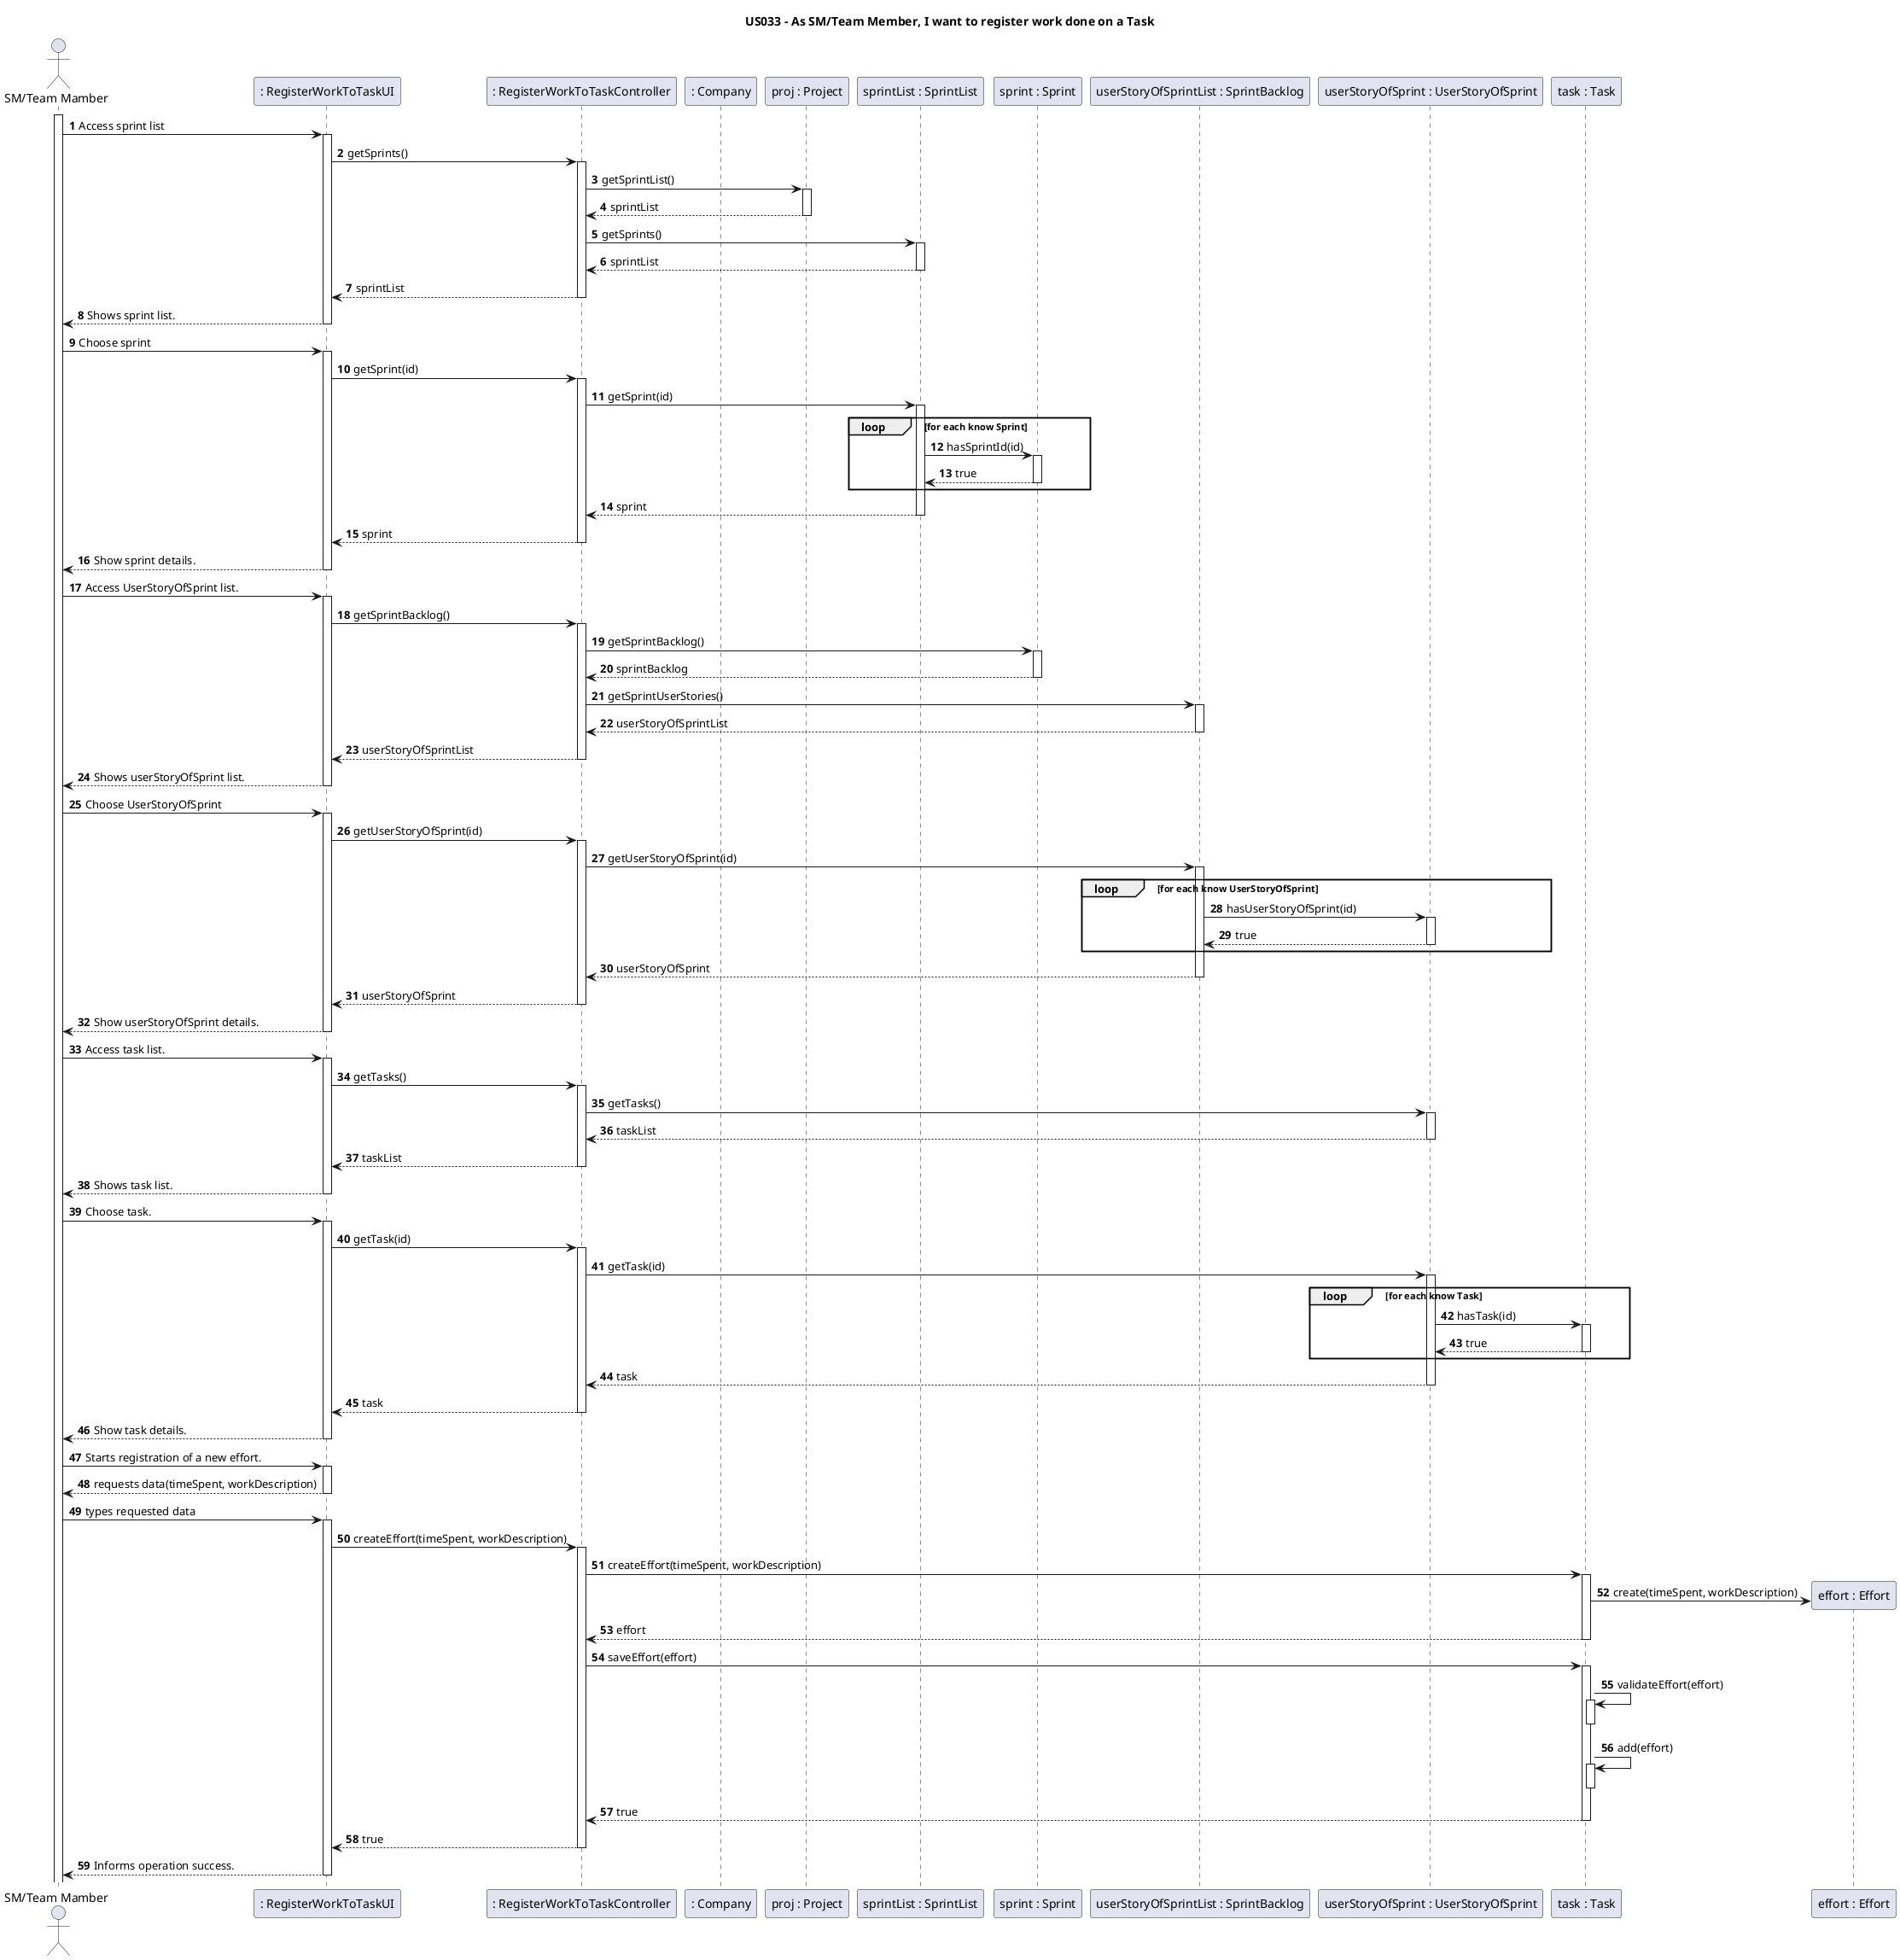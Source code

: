 @startuml
'https://plantuml.com/sequence-diagram

title US033 - As SM/Team Member, I want to register work done on a Task

autoactivate on
autonumber

actor "SM/Team Mamber" as User
participant ": RegisterWorkToTaskUI" as Ui
participant ": RegisterWorkToTaskController" as Ctrl
participant ": Company" as company
participant "proj : Project" as project
participant "sprintList : SprintList" as sprintList
participant "sprint : Sprint" as sprint
participant "userStoryOfSprintList : SprintBacklog" as usSprintList
participant "userStoryOfSprint : UserStoryOfSprint" as usSprint
participant "task : Task" as task
participant "effort : Effort" as effort


activate User

User -> Ui: Access sprint list
Ui -> Ctrl: getSprints()
Ctrl-> project : getSprintList()
project --> Ctrl : sprintList
Ctrl ->sprintList : getSprints()
sprintList -->Ctrl : sprintList
Ctrl --> Ui: sprintList
Ui -->User : Shows sprint list.

User -> Ui: Choose sprint
Ui -> Ctrl: getSprint(id)
Ctrl->sprintList : getSprint(id)
loop for each know Sprint
sprintList->sprint : hasSprintId(id)
sprint--> sprintList: true
end
sprintList-->Ctrl: sprint
Ctrl-->Ui : sprint
Ui-->User : Show sprint details.

User -> Ui: Access UserStoryOfSprint list.
Ui -> Ctrl: getSprintBacklog()
Ctrl-> sprint : getSprintBacklog()
sprint--> Ctrl: sprintBacklog
Ctrl->usSprintList: getSprintUserStories()
usSprintList-->Ctrl: userStoryOfSprintList
Ctrl-->Ui : userStoryOfSprintList
Ui-->User : Shows userStoryOfSprint list.

User -> Ui: Choose UserStoryOfSprint
Ui -> Ctrl: getUserStoryOfSprint(id)
Ctrl-> usSprintList : getUserStoryOfSprint(id)
loop for each know UserStoryOfSprint
usSprintList->usSprint : hasUserStoryOfSprint(id)
usSprint--> usSprintList: true
end
usSprintList-->Ctrl: userStoryOfSprint
Ctrl-->Ui : userStoryOfSprint
Ui-->User : Show userStoryOfSprint details.

User -> Ui: Access task list.
Ui -> Ctrl: getTasks()
Ctrl ->usSprint : getTasks()
usSprint --> Ctrl : taskList
Ctrl-->Ui : taskList
Ui-->User : Shows task list.

User -> Ui: Choose task.
Ui -> Ctrl: getTask(id)
Ctrl-> usSprint : getTask(id)
loop for each know Task
usSprint->task : hasTask(id)
task--> usSprint: true
end
usSprint-->Ctrl: task
Ctrl-->Ui : task
Ui-->User : Show task details.

User -> Ui: Starts registration of a new effort.
Ui-->User: requests data(timeSpent, workDescription)
User -> Ui: types requested data
Ui -> Ctrl: createEffort(timeSpent, workDescription)
Ctrl -> task: createEffort(timeSpent, workDescription)
task->effort **: create(timeSpent, workDescription)
task--> Ctrl: effort
Ctrl -> task: saveEffort(effort)
task -> task: validateEffort(effort)
deactivate task
task -> task: add(effort)
deactivate task
task-->Ctrl: true
Ctrl-->Ui : true
Ui-->User : Informs operation success.
@enduml